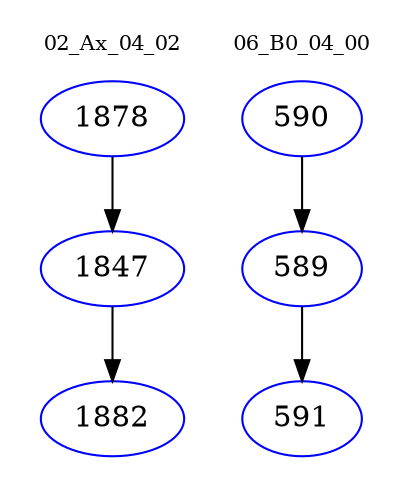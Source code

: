 digraph{
subgraph cluster_0 {
color = white
label = "02_Ax_04_02";
fontsize=10;
T0_1878 [label="1878", color="blue"]
T0_1878 -> T0_1847 [color="black"]
T0_1847 [label="1847", color="blue"]
T0_1847 -> T0_1882 [color="black"]
T0_1882 [label="1882", color="blue"]
}
subgraph cluster_1 {
color = white
label = "06_B0_04_00";
fontsize=10;
T1_590 [label="590", color="blue"]
T1_590 -> T1_589 [color="black"]
T1_589 [label="589", color="blue"]
T1_589 -> T1_591 [color="black"]
T1_591 [label="591", color="blue"]
}
}
